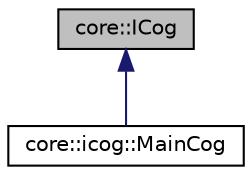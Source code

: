 digraph "core::ICog"
{
  edge [fontname="Helvetica",fontsize="10",labelfontname="Helvetica",labelfontsize="10"];
  node [fontname="Helvetica",fontsize="10",shape=record];
  Node1 [label="core::ICog",height=0.2,width=0.4,color="black", fillcolor="grey75", style="filled" fontcolor="black"];
  Node1 -> Node2 [dir="back",color="midnightblue",fontsize="10",style="solid",fontname="Helvetica"];
  Node2 [label="core::icog::MainCog",height=0.2,width=0.4,color="black", fillcolor="white", style="filled",URL="$classcore_1_1icog_1_1_main_cog.html"];
}
